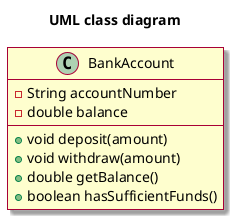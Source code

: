 @startuml
skin rose
title UML class diagram
class BankAccount {
  - String accountNumber
  - double balance
  + void deposit(amount)
  + void withdraw(amount)
  + double getBalance()
  + boolean hasSufficientFunds()
}
@enduml
